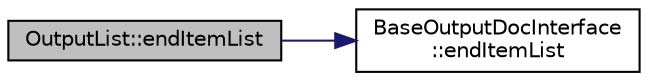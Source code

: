 digraph "OutputList::endItemList"
{
 // LATEX_PDF_SIZE
  edge [fontname="Helvetica",fontsize="10",labelfontname="Helvetica",labelfontsize="10"];
  node [fontname="Helvetica",fontsize="10",shape=record];
  rankdir="LR";
  Node1 [label="OutputList::endItemList",height=0.2,width=0.4,color="black", fillcolor="grey75", style="filled", fontcolor="black",tooltip=" "];
  Node1 -> Node2 [color="midnightblue",fontsize="10",style="solid"];
  Node2 [label="BaseOutputDocInterface\l::endItemList",height=0.2,width=0.4,color="black", fillcolor="white", style="filled",URL="$classBaseOutputDocInterface.html#a3493b65672bf134033bd3bb296acdff4",tooltip=" "];
}
